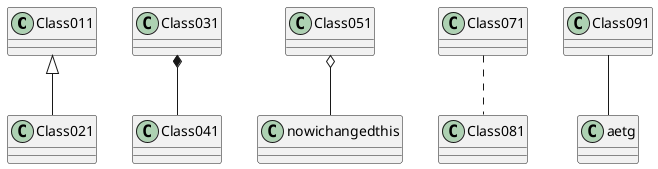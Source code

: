 @startuml test
Class011 <|-- Class021
Class031 *-- Class041
Class051 o-- nowichangedthis
Class071 .. Class081
Class091 -- aetg
@enduml
